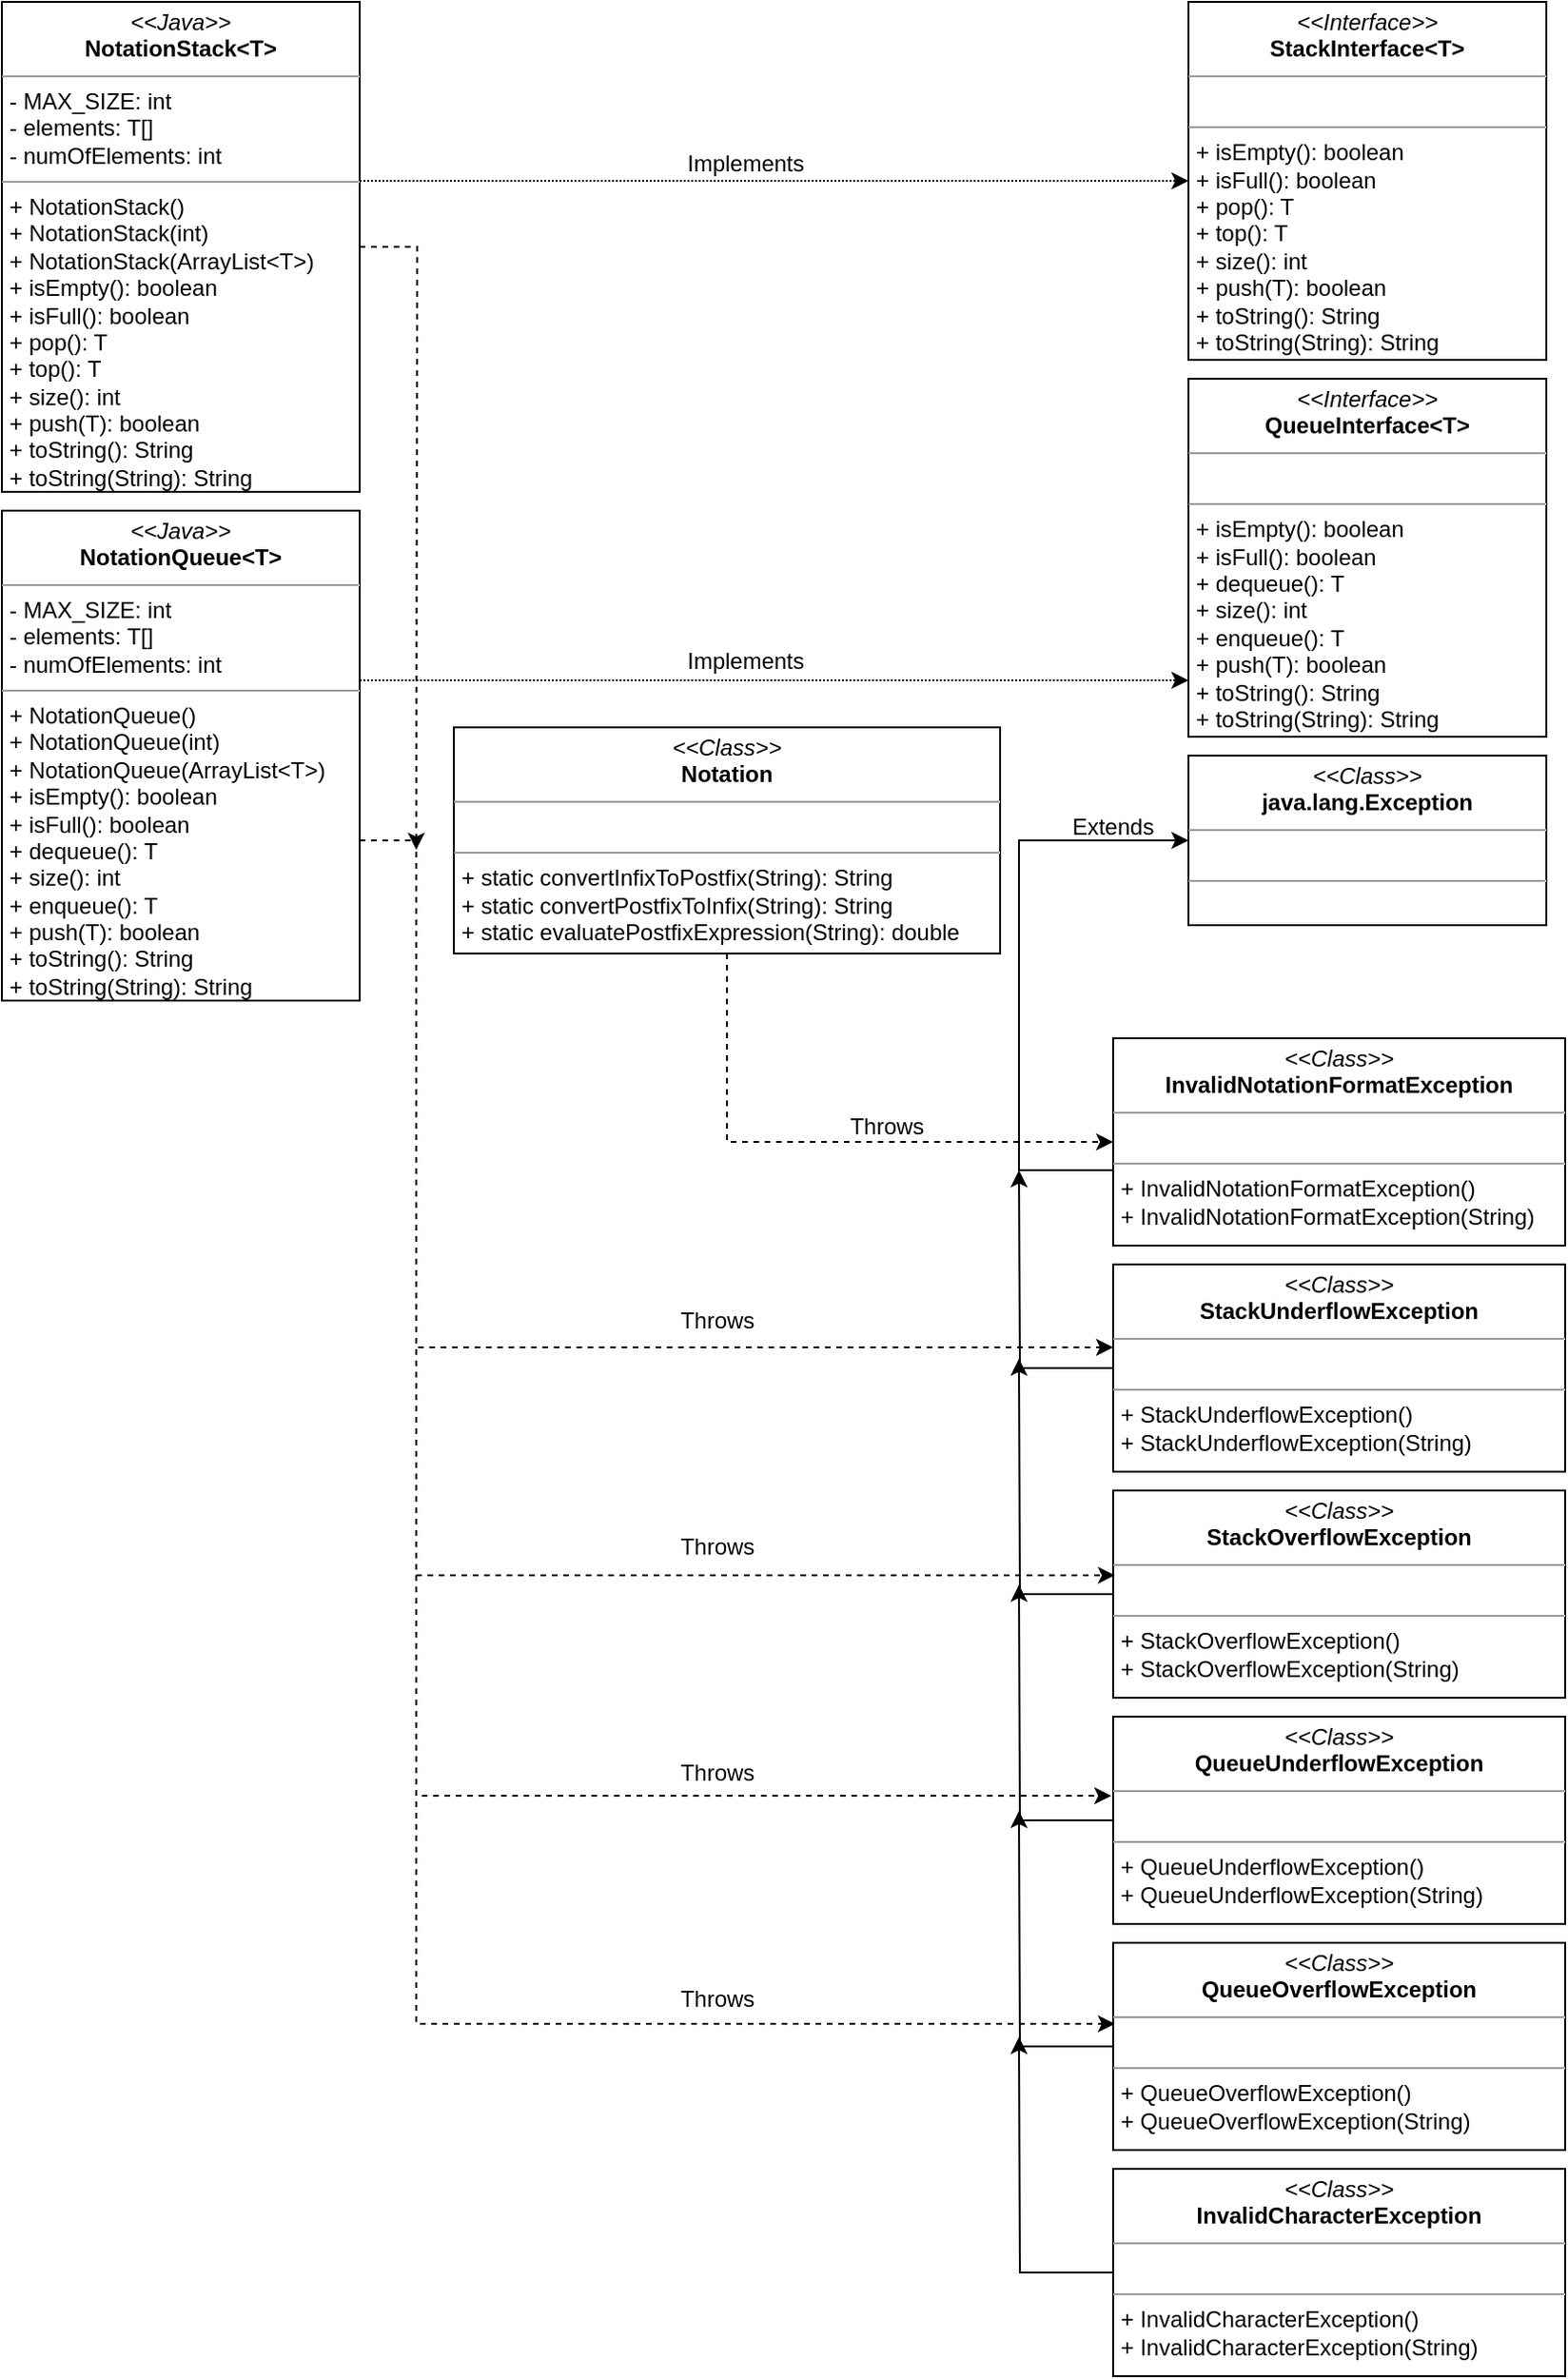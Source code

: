 <mxfile version="13.7.3" type="device"><diagram id="xD7eP7tqdC4LabMXEjLY" name="Page-1"><mxGraphModel dx="922" dy="710" grid="1" gridSize="10" guides="1" tooltips="1" connect="1" arrows="1" fold="1" page="1" pageScale="1" pageWidth="850" pageHeight="1100" math="0" shadow="0"><root><mxCell id="0"/><mxCell id="1" parent="0"/><mxCell id="dxhLuJRopRHCI-AnocjH-1" value="&lt;p style=&quot;margin: 0px ; margin-top: 4px ; text-align: center&quot;&gt;&lt;i&gt;&amp;lt;&amp;lt;Interface&amp;gt;&amp;gt;&lt;/i&gt;&lt;br&gt;&lt;b&gt;StackInterface&amp;lt;T&amp;gt;&lt;/b&gt;&lt;/p&gt;&lt;hr size=&quot;1&quot;&gt;&lt;p style=&quot;margin: 0px ; margin-left: 4px&quot;&gt;&lt;br&gt;&lt;/p&gt;&lt;hr size=&quot;1&quot;&gt;&lt;p style=&quot;margin: 0px ; margin-left: 4px&quot;&gt;+ isEmpty(): boolean&lt;br&gt;&lt;/p&gt;&lt;p style=&quot;margin: 0px ; margin-left: 4px&quot;&gt;+ isFull(): boolean&lt;/p&gt;&lt;p style=&quot;margin: 0px ; margin-left: 4px&quot;&gt;+ pop(): T&lt;/p&gt;&lt;p style=&quot;margin: 0px ; margin-left: 4px&quot;&gt;+ top(): T&lt;/p&gt;&lt;p style=&quot;margin: 0px ; margin-left: 4px&quot;&gt;+ size(): int&lt;/p&gt;&lt;p style=&quot;margin: 0px ; margin-left: 4px&quot;&gt;+ push(T): boolean&lt;/p&gt;&lt;p style=&quot;margin: 0px ; margin-left: 4px&quot;&gt;+ toString(): String&lt;/p&gt;&lt;p style=&quot;margin: 0px ; margin-left: 4px&quot;&gt;+ toString(String): String&lt;/p&gt;" style="verticalAlign=top;align=left;overflow=fill;fontSize=12;fontFamily=Helvetica;html=1;" parent="1" vertex="1"><mxGeometry x="640" y="10" width="190" height="190" as="geometry"/></mxCell><mxCell id="dxhLuJRopRHCI-AnocjH-2" value="&lt;p style=&quot;margin: 0px ; margin-top: 4px ; text-align: center&quot;&gt;&lt;i&gt;&amp;lt;&amp;lt;Interface&amp;gt;&amp;gt;&lt;/i&gt;&lt;br&gt;&lt;b&gt;QueueInterface&amp;lt;T&amp;gt;&lt;/b&gt;&lt;/p&gt;&lt;hr size=&quot;1&quot;&gt;&lt;p style=&quot;margin: 0px ; margin-left: 4px&quot;&gt;&lt;br&gt;&lt;/p&gt;&lt;hr size=&quot;1&quot;&gt;&lt;p style=&quot;margin: 0px ; margin-left: 4px&quot;&gt;+ isEmpty(): boolean&lt;br&gt;&lt;/p&gt;&lt;p style=&quot;margin: 0px ; margin-left: 4px&quot;&gt;+ isFull(): boolean&lt;/p&gt;&lt;p style=&quot;margin: 0px ; margin-left: 4px&quot;&gt;+ dequeue(): T&lt;/p&gt;&lt;p style=&quot;margin: 0px ; margin-left: 4px&quot;&gt;+ size(): int&lt;br&gt;&lt;/p&gt;&lt;p style=&quot;margin: 0px ; margin-left: 4px&quot;&gt;+ enqueue(): T&lt;/p&gt;&lt;p style=&quot;margin: 0px ; margin-left: 4px&quot;&gt;+ push(T): boolean&lt;/p&gt;&lt;p style=&quot;margin: 0px ; margin-left: 4px&quot;&gt;+ toString(): String&lt;/p&gt;&lt;p style=&quot;margin: 0px ; margin-left: 4px&quot;&gt;+ toString(String): String&lt;/p&gt;" style="verticalAlign=top;align=left;overflow=fill;fontSize=12;fontFamily=Helvetica;html=1;" parent="1" vertex="1"><mxGeometry x="640" y="210" width="190" height="190" as="geometry"/></mxCell><mxCell id="dxhLuJRopRHCI-AnocjH-6" style="edgeStyle=orthogonalEdgeStyle;rounded=0;orthogonalLoop=1;jettySize=auto;html=1;entryX=0;entryY=0.5;entryDx=0;entryDy=0;" parent="1" source="dxhLuJRopRHCI-AnocjH-3" target="dxhLuJRopRHCI-AnocjH-4" edge="1"><mxGeometry relative="1" as="geometry"><Array as="points"><mxPoint x="550" y="630"/><mxPoint x="550" y="455"/></Array></mxGeometry></mxCell><mxCell id="dxhLuJRopRHCI-AnocjH-3" value="&lt;p style=&quot;margin: 0px ; margin-top: 4px ; text-align: center&quot;&gt;&lt;i&gt;&amp;lt;&amp;lt;Class&amp;gt;&amp;gt;&lt;/i&gt;&lt;br&gt;&lt;b&gt;InvalidNotationFormatException&lt;/b&gt;&lt;/p&gt;&lt;hr size=&quot;1&quot;&gt;&lt;p style=&quot;margin: 0px ; margin-left: 4px&quot;&gt;&lt;br&gt;&lt;/p&gt;&lt;hr size=&quot;1&quot;&gt;&lt;p style=&quot;margin: 0px ; margin-left: 4px&quot;&gt;+ InvalidNotationFormatException()&lt;/p&gt;&lt;p style=&quot;margin: 0px ; margin-left: 4px&quot;&gt;+ InvalidNotationFormatException(String)&lt;/p&gt;&lt;p style=&quot;margin: 0px ; margin-left: 4px&quot;&gt;&lt;br&gt;&lt;/p&gt;" style="verticalAlign=top;align=left;overflow=fill;fontSize=12;fontFamily=Helvetica;html=1;" parent="1" vertex="1"><mxGeometry x="600" y="560" width="240" height="110" as="geometry"/></mxCell><mxCell id="dxhLuJRopRHCI-AnocjH-4" value="&lt;p style=&quot;margin: 0px ; margin-top: 4px ; text-align: center&quot;&gt;&lt;i&gt;&amp;lt;&amp;lt;Class&amp;gt;&amp;gt;&lt;/i&gt;&lt;br&gt;&lt;b&gt;java.lang.Exception&lt;/b&gt;&lt;/p&gt;&lt;hr size=&quot;1&quot;&gt;&lt;p style=&quot;margin: 0px ; margin-left: 4px&quot;&gt;&lt;br&gt;&lt;/p&gt;&lt;hr size=&quot;1&quot;&gt;&lt;p style=&quot;margin: 0px ; margin-left: 4px&quot;&gt;&lt;br&gt;&lt;/p&gt;" style="verticalAlign=top;align=left;overflow=fill;fontSize=12;fontFamily=Helvetica;html=1;" parent="1" vertex="1"><mxGeometry x="640" y="410" width="190" height="90" as="geometry"/></mxCell><mxCell id="dxhLuJRopRHCI-AnocjH-8" style="edgeStyle=orthogonalEdgeStyle;rounded=0;orthogonalLoop=1;jettySize=auto;html=1;" parent="1" source="dxhLuJRopRHCI-AnocjH-7" edge="1"><mxGeometry relative="1" as="geometry"><mxPoint x="550" y="630" as="targetPoint"/></mxGeometry></mxCell><mxCell id="dxhLuJRopRHCI-AnocjH-7" value="&lt;p style=&quot;margin: 0px ; margin-top: 4px ; text-align: center&quot;&gt;&lt;i&gt;&amp;lt;&amp;lt;Class&amp;gt;&amp;gt;&lt;/i&gt;&lt;br&gt;&lt;b&gt;StackUnderflowException&lt;/b&gt;&lt;/p&gt;&lt;hr size=&quot;1&quot;&gt;&lt;p style=&quot;margin: 0px ; margin-left: 4px&quot;&gt;&lt;br&gt;&lt;/p&gt;&lt;hr size=&quot;1&quot;&gt;&lt;p style=&quot;margin: 0px ; margin-left: 4px&quot;&gt;+ StackUnderflowException()&lt;/p&gt;&lt;p style=&quot;margin: 0px ; margin-left: 4px&quot;&gt;+ StackUnderflowException(String)&lt;/p&gt;" style="verticalAlign=top;align=left;overflow=fill;fontSize=12;fontFamily=Helvetica;html=1;" parent="1" vertex="1"><mxGeometry x="600" y="680" width="240" height="110" as="geometry"/></mxCell><mxCell id="dxhLuJRopRHCI-AnocjH-10" style="edgeStyle=orthogonalEdgeStyle;rounded=0;orthogonalLoop=1;jettySize=auto;html=1;" parent="1" source="dxhLuJRopRHCI-AnocjH-9" edge="1"><mxGeometry relative="1" as="geometry"><mxPoint x="550" y="730" as="targetPoint"/></mxGeometry></mxCell><mxCell id="dxhLuJRopRHCI-AnocjH-9" value="&lt;p style=&quot;margin: 0px ; margin-top: 4px ; text-align: center&quot;&gt;&lt;i&gt;&amp;lt;&amp;lt;Class&amp;gt;&amp;gt;&lt;/i&gt;&lt;br&gt;&lt;b&gt;StackOverflowException&lt;/b&gt;&lt;/p&gt;&lt;hr size=&quot;1&quot;&gt;&lt;p style=&quot;margin: 0px ; margin-left: 4px&quot;&gt;&lt;br&gt;&lt;/p&gt;&lt;hr size=&quot;1&quot;&gt;&lt;p style=&quot;margin: 0px ; margin-left: 4px&quot;&gt;+ StackOverflowException()&lt;/p&gt;&lt;p style=&quot;margin: 0px ; margin-left: 4px&quot;&gt;+ StackOverflowException(String)&lt;/p&gt;" style="verticalAlign=top;align=left;overflow=fill;fontSize=12;fontFamily=Helvetica;html=1;" parent="1" vertex="1"><mxGeometry x="600" y="800" width="240" height="110" as="geometry"/></mxCell><mxCell id="dxhLuJRopRHCI-AnocjH-12" style="edgeStyle=orthogonalEdgeStyle;rounded=0;orthogonalLoop=1;jettySize=auto;html=1;" parent="1" source="dxhLuJRopRHCI-AnocjH-11" edge="1"><mxGeometry relative="1" as="geometry"><mxPoint x="550" y="850" as="targetPoint"/></mxGeometry></mxCell><mxCell id="dxhLuJRopRHCI-AnocjH-11" value="&lt;p style=&quot;margin: 0px ; margin-top: 4px ; text-align: center&quot;&gt;&lt;i&gt;&amp;lt;&amp;lt;Class&amp;gt;&amp;gt;&lt;/i&gt;&lt;br&gt;&lt;b&gt;QueueUnderflowException&lt;/b&gt;&lt;/p&gt;&lt;hr size=&quot;1&quot;&gt;&lt;p style=&quot;margin: 0px ; margin-left: 4px&quot;&gt;&lt;br&gt;&lt;/p&gt;&lt;hr size=&quot;1&quot;&gt;&lt;p style=&quot;margin: 0px ; margin-left: 4px&quot;&gt;+ QueueUnderflowException()&lt;/p&gt;&lt;p style=&quot;margin: 0px ; margin-left: 4px&quot;&gt;+ QueueUnderflowException(String)&lt;/p&gt;" style="verticalAlign=top;align=left;overflow=fill;fontSize=12;fontFamily=Helvetica;html=1;" parent="1" vertex="1"><mxGeometry x="600" y="920" width="240" height="110" as="geometry"/></mxCell><mxCell id="dxhLuJRopRHCI-AnocjH-14" style="edgeStyle=orthogonalEdgeStyle;rounded=0;orthogonalLoop=1;jettySize=auto;html=1;" parent="1" source="dxhLuJRopRHCI-AnocjH-13" edge="1"><mxGeometry relative="1" as="geometry"><mxPoint x="550" y="970" as="targetPoint"/></mxGeometry></mxCell><mxCell id="dxhLuJRopRHCI-AnocjH-13" value="&lt;p style=&quot;margin: 0px ; margin-top: 4px ; text-align: center&quot;&gt;&lt;i&gt;&amp;lt;&amp;lt;Class&amp;gt;&amp;gt;&lt;/i&gt;&lt;br&gt;&lt;b&gt;QueueOverflowException&lt;/b&gt;&lt;/p&gt;&lt;hr size=&quot;1&quot;&gt;&lt;p style=&quot;margin: 0px ; margin-left: 4px&quot;&gt;&lt;br&gt;&lt;/p&gt;&lt;hr size=&quot;1&quot;&gt;&lt;p style=&quot;margin: 0px ; margin-left: 4px&quot;&gt;+ QueueOverflowException()&lt;/p&gt;&lt;p style=&quot;margin: 0px ; margin-left: 4px&quot;&gt;+ QueueOverflowException(String)&lt;/p&gt;" style="verticalAlign=top;align=left;overflow=fill;fontSize=12;fontFamily=Helvetica;html=1;" parent="1" vertex="1"><mxGeometry x="600" y="1040" width="240" height="110" as="geometry"/></mxCell><mxCell id="dxhLuJRopRHCI-AnocjH-16" style="edgeStyle=orthogonalEdgeStyle;rounded=0;orthogonalLoop=1;jettySize=auto;html=1;entryX=0;entryY=0.5;entryDx=0;entryDy=0;dashed=1;dashPattern=1 1;" parent="1" source="dxhLuJRopRHCI-AnocjH-15" target="dxhLuJRopRHCI-AnocjH-1" edge="1"><mxGeometry relative="1" as="geometry"><Array as="points"><mxPoint x="580" y="105"/><mxPoint x="580" y="105"/></Array></mxGeometry></mxCell><mxCell id="dxhLuJRopRHCI-AnocjH-31" style="edgeStyle=orthogonalEdgeStyle;rounded=0;orthogonalLoop=1;jettySize=auto;html=1;dashed=1;" parent="1" source="dxhLuJRopRHCI-AnocjH-15" edge="1"><mxGeometry relative="1" as="geometry"><mxPoint x="230" y="460" as="targetPoint"/></mxGeometry></mxCell><mxCell id="dxhLuJRopRHCI-AnocjH-15" value="&lt;p style=&quot;margin: 0px ; margin-top: 4px ; text-align: center&quot;&gt;&lt;i&gt;&amp;lt;&amp;lt;Java&amp;gt;&amp;gt;&lt;/i&gt;&lt;br&gt;&lt;b&gt;NotationStack&amp;lt;T&amp;gt;&lt;/b&gt;&lt;/p&gt;&lt;hr size=&quot;1&quot;&gt;&lt;p style=&quot;margin: 0px ; margin-left: 4px&quot;&gt;- MAX_SIZE: int&lt;/p&gt;&lt;p style=&quot;margin: 0px ; margin-left: 4px&quot;&gt;- elements: T[]&lt;/p&gt;&lt;p style=&quot;margin: 0px ; margin-left: 4px&quot;&gt;- numOfElements: int&lt;/p&gt;&lt;hr size=&quot;1&quot;&gt;&lt;p style=&quot;margin: 0px 0px 0px 4px&quot;&gt;+ NotationStack()&lt;/p&gt;&lt;p style=&quot;margin: 0px 0px 0px 4px&quot;&gt;+ NotationStack(int)&lt;/p&gt;&lt;p style=&quot;margin: 0px 0px 0px 4px&quot;&gt;+ NotationStack(ArrayList&amp;lt;T&amp;gt;)&lt;/p&gt;&lt;p style=&quot;margin: 0px 0px 0px 4px&quot;&gt;+ isEmpty(): boolean&lt;br&gt;&lt;/p&gt;&lt;p style=&quot;margin: 0px 0px 0px 4px&quot;&gt;+ isFull(): boolean&lt;/p&gt;&lt;p style=&quot;margin: 0px 0px 0px 4px&quot;&gt;+ pop(): T&lt;/p&gt;&lt;p style=&quot;margin: 0px 0px 0px 4px&quot;&gt;+ top(): T&lt;/p&gt;&lt;p style=&quot;margin: 0px 0px 0px 4px&quot;&gt;+ size(): int&lt;/p&gt;&lt;p style=&quot;margin: 0px 0px 0px 4px&quot;&gt;+ push(T): boolean&lt;/p&gt;&lt;p style=&quot;margin: 0px 0px 0px 4px&quot;&gt;+ toString(): String&lt;/p&gt;&lt;p style=&quot;margin: 0px 0px 0px 4px&quot;&gt;+ toString(String): String&lt;/p&gt;" style="verticalAlign=top;align=left;overflow=fill;fontSize=12;fontFamily=Helvetica;html=1;" parent="1" vertex="1"><mxGeometry x="10" y="10" width="190" height="260" as="geometry"/></mxCell><mxCell id="dxhLuJRopRHCI-AnocjH-18" style="edgeStyle=orthogonalEdgeStyle;rounded=0;orthogonalLoop=1;jettySize=auto;html=1;dashed=1;dashPattern=1 1;" parent="1" source="dxhLuJRopRHCI-AnocjH-17" edge="1"><mxGeometry relative="1" as="geometry"><mxPoint x="640" y="370" as="targetPoint"/><Array as="points"><mxPoint x="640" y="370"/></Array></mxGeometry></mxCell><mxCell id="dxhLuJRopRHCI-AnocjH-29" style="edgeStyle=orthogonalEdgeStyle;rounded=0;orthogonalLoop=1;jettySize=auto;html=1;entryX=0;entryY=0.4;entryDx=0;entryDy=0;entryPerimeter=0;dashed=1;" parent="1" source="dxhLuJRopRHCI-AnocjH-17" target="dxhLuJRopRHCI-AnocjH-7" edge="1"><mxGeometry relative="1" as="geometry"><Array as="points"><mxPoint x="230" y="455"/><mxPoint x="230" y="724"/></Array></mxGeometry></mxCell><mxCell id="dxhLuJRopRHCI-AnocjH-32" style="edgeStyle=orthogonalEdgeStyle;rounded=0;orthogonalLoop=1;jettySize=auto;html=1;entryX=0.004;entryY=0.409;entryDx=0;entryDy=0;entryPerimeter=0;dashed=1;" parent="1" source="dxhLuJRopRHCI-AnocjH-17" target="dxhLuJRopRHCI-AnocjH-9" edge="1"><mxGeometry relative="1" as="geometry"><Array as="points"><mxPoint x="230" y="455"/><mxPoint x="230" y="845"/></Array></mxGeometry></mxCell><mxCell id="dxhLuJRopRHCI-AnocjH-34" style="edgeStyle=orthogonalEdgeStyle;rounded=0;orthogonalLoop=1;jettySize=auto;html=1;entryX=-0.004;entryY=0.382;entryDx=0;entryDy=0;entryPerimeter=0;dashed=1;" parent="1" source="dxhLuJRopRHCI-AnocjH-17" target="dxhLuJRopRHCI-AnocjH-11" edge="1"><mxGeometry relative="1" as="geometry"><Array as="points"><mxPoint x="230" y="455"/><mxPoint x="230" y="962"/></Array></mxGeometry></mxCell><mxCell id="dxhLuJRopRHCI-AnocjH-35" style="edgeStyle=orthogonalEdgeStyle;rounded=0;orthogonalLoop=1;jettySize=auto;html=1;entryX=0.004;entryY=0.391;entryDx=0;entryDy=0;entryPerimeter=0;dashed=1;" parent="1" source="dxhLuJRopRHCI-AnocjH-17" target="dxhLuJRopRHCI-AnocjH-13" edge="1"><mxGeometry relative="1" as="geometry"><Array as="points"><mxPoint x="230" y="455"/><mxPoint x="230" y="1083"/></Array></mxGeometry></mxCell><mxCell id="dxhLuJRopRHCI-AnocjH-17" value="&lt;p style=&quot;margin: 0px ; margin-top: 4px ; text-align: center&quot;&gt;&lt;i&gt;&amp;lt;&amp;lt;Java&amp;gt;&amp;gt;&lt;/i&gt;&lt;br&gt;&lt;b&gt;NotationQueue&amp;lt;T&amp;gt;&lt;/b&gt;&lt;/p&gt;&lt;hr size=&quot;1&quot;&gt;&lt;p style=&quot;margin: 0px ; margin-left: 4px&quot;&gt;- MAX_SIZE: int&lt;/p&gt;&lt;p style=&quot;margin: 0px ; margin-left: 4px&quot;&gt;- elements: T[]&lt;/p&gt;&lt;p style=&quot;margin: 0px ; margin-left: 4px&quot;&gt;- numOfElements: int&lt;/p&gt;&lt;hr size=&quot;1&quot;&gt;&lt;p style=&quot;margin: 0px 0px 0px 4px&quot;&gt;+ NotationQueue()&lt;/p&gt;&lt;p style=&quot;margin: 0px 0px 0px 4px&quot;&gt;+ NotationQueue(int)&lt;/p&gt;&lt;p style=&quot;margin: 0px 0px 0px 4px&quot;&gt;+ NotationQueue(ArrayList&amp;lt;T&amp;gt;)&lt;/p&gt;&lt;p style=&quot;margin: 0px 0px 0px 4px&quot;&gt;+ isEmpty(): boolean&lt;br&gt;&lt;/p&gt;&lt;p style=&quot;margin: 0px 0px 0px 4px&quot;&gt;+ isFull(): boolean&lt;/p&gt;&lt;p style=&quot;margin: 0px 0px 0px 4px&quot;&gt;+ dequeue(): T&lt;/p&gt;&lt;p style=&quot;margin: 0px 0px 0px 4px&quot;&gt;+ size(): int&lt;br&gt;&lt;/p&gt;&lt;p style=&quot;margin: 0px 0px 0px 4px&quot;&gt;+ enqueue(): T&lt;/p&gt;&lt;p style=&quot;margin: 0px 0px 0px 4px&quot;&gt;+ push(T): boolean&lt;/p&gt;&lt;p style=&quot;margin: 0px 0px 0px 4px&quot;&gt;+ toString(): String&lt;/p&gt;&lt;p style=&quot;margin: 0px 0px 0px 4px&quot;&gt;+ toString(String): String&lt;/p&gt;" style="verticalAlign=top;align=left;overflow=fill;fontSize=12;fontFamily=Helvetica;html=1;" parent="1" vertex="1"><mxGeometry x="10" y="280" width="190" height="260" as="geometry"/></mxCell><mxCell id="dxhLuJRopRHCI-AnocjH-19" value="Implements" style="text;html=1;strokeColor=none;fillColor=none;align=center;verticalAlign=middle;whiteSpace=wrap;rounded=0;" parent="1" vertex="1"><mxGeometry x="385" y="86" width="40" height="20" as="geometry"/></mxCell><mxCell id="dxhLuJRopRHCI-AnocjH-20" value="Implements" style="text;html=1;strokeColor=none;fillColor=none;align=center;verticalAlign=middle;whiteSpace=wrap;rounded=0;" parent="1" vertex="1"><mxGeometry x="385" y="350" width="40" height="20" as="geometry"/></mxCell><mxCell id="dxhLuJRopRHCI-AnocjH-27" style="edgeStyle=orthogonalEdgeStyle;rounded=0;orthogonalLoop=1;jettySize=auto;html=1;entryX=0;entryY=0.5;entryDx=0;entryDy=0;dashed=1;" parent="1" source="dxhLuJRopRHCI-AnocjH-22" target="dxhLuJRopRHCI-AnocjH-3" edge="1"><mxGeometry relative="1" as="geometry"><Array as="points"><mxPoint x="395" y="615"/></Array></mxGeometry></mxCell><mxCell id="dxhLuJRopRHCI-AnocjH-22" value="&lt;p style=&quot;margin: 0px ; margin-top: 4px ; text-align: center&quot;&gt;&lt;i&gt;&amp;lt;&amp;lt;Class&amp;gt;&amp;gt;&lt;/i&gt;&lt;br&gt;&lt;b&gt;Notation&lt;/b&gt;&lt;/p&gt;&lt;hr size=&quot;1&quot;&gt;&lt;p style=&quot;margin: 0px ; margin-left: 4px&quot;&gt;&lt;br&gt;&lt;/p&gt;&lt;hr size=&quot;1&quot;&gt;&lt;p style=&quot;margin: 0px ; margin-left: 4px&quot;&gt;+ static convertInfixToPostfix(String): String&lt;/p&gt;&lt;p style=&quot;margin: 0px ; margin-left: 4px&quot;&gt;+ static convertPostfixToInfix(String): String&lt;/p&gt;&lt;p style=&quot;margin: 0px ; margin-left: 4px&quot;&gt;+ static evaluatePostfixExpression(String): double&lt;/p&gt;" style="verticalAlign=top;align=left;overflow=fill;fontSize=12;fontFamily=Helvetica;html=1;" parent="1" vertex="1"><mxGeometry x="250" y="395" width="290" height="120" as="geometry"/></mxCell><mxCell id="dxhLuJRopRHCI-AnocjH-24" value="Throws" style="text;html=1;strokeColor=none;fillColor=none;align=center;verticalAlign=middle;whiteSpace=wrap;rounded=0;" parent="1" vertex="1"><mxGeometry x="460" y="597" width="40" height="20" as="geometry"/></mxCell><mxCell id="dxhLuJRopRHCI-AnocjH-36" value="Throws" style="text;html=1;strokeColor=none;fillColor=none;align=center;verticalAlign=middle;whiteSpace=wrap;rounded=0;" parent="1" vertex="1"><mxGeometry x="370" y="700" width="40" height="20" as="geometry"/></mxCell><mxCell id="dxhLuJRopRHCI-AnocjH-37" value="Throws" style="text;html=1;strokeColor=none;fillColor=none;align=center;verticalAlign=middle;whiteSpace=wrap;rounded=0;" parent="1" vertex="1"><mxGeometry x="370" y="820" width="40" height="20" as="geometry"/></mxCell><mxCell id="dxhLuJRopRHCI-AnocjH-38" value="Throws" style="text;html=1;strokeColor=none;fillColor=none;align=center;verticalAlign=middle;whiteSpace=wrap;rounded=0;" parent="1" vertex="1"><mxGeometry x="370" y="940" width="40" height="20" as="geometry"/></mxCell><mxCell id="dxhLuJRopRHCI-AnocjH-39" value="Throws" style="text;html=1;strokeColor=none;fillColor=none;align=center;verticalAlign=middle;whiteSpace=wrap;rounded=0;" parent="1" vertex="1"><mxGeometry x="370" y="1060" width="40" height="20" as="geometry"/></mxCell><mxCell id="dxhLuJRopRHCI-AnocjH-41" value="Extends" style="text;html=1;strokeColor=none;fillColor=none;align=center;verticalAlign=middle;whiteSpace=wrap;rounded=0;" parent="1" vertex="1"><mxGeometry x="580" y="438" width="40" height="20" as="geometry"/></mxCell><mxCell id="HhMKWqwuEeHW0DJtx6uV-2" style="edgeStyle=orthogonalEdgeStyle;rounded=0;orthogonalLoop=1;jettySize=auto;html=1;" edge="1" parent="1" source="HhMKWqwuEeHW0DJtx6uV-1"><mxGeometry relative="1" as="geometry"><mxPoint x="550" y="1090" as="targetPoint"/></mxGeometry></mxCell><mxCell id="HhMKWqwuEeHW0DJtx6uV-1" value="&lt;p style=&quot;margin: 0px ; margin-top: 4px ; text-align: center&quot;&gt;&lt;i&gt;&amp;lt;&amp;lt;Class&amp;gt;&amp;gt;&lt;/i&gt;&lt;br&gt;&lt;b&gt;InvalidCharacterException&lt;/b&gt;&lt;/p&gt;&lt;hr size=&quot;1&quot;&gt;&lt;p style=&quot;margin: 0px ; margin-left: 4px&quot;&gt;&lt;br&gt;&lt;/p&gt;&lt;hr size=&quot;1&quot;&gt;&lt;p style=&quot;margin: 0px ; margin-left: 4px&quot;&gt;+ InvalidCharacterException()&lt;/p&gt;&lt;p style=&quot;margin: 0px ; margin-left: 4px&quot;&gt;+ InvalidCharacterException(String)&lt;/p&gt;" style="verticalAlign=top;align=left;overflow=fill;fontSize=12;fontFamily=Helvetica;html=1;" vertex="1" parent="1"><mxGeometry x="600" y="1160" width="240" height="110" as="geometry"/></mxCell></root></mxGraphModel></diagram></mxfile>